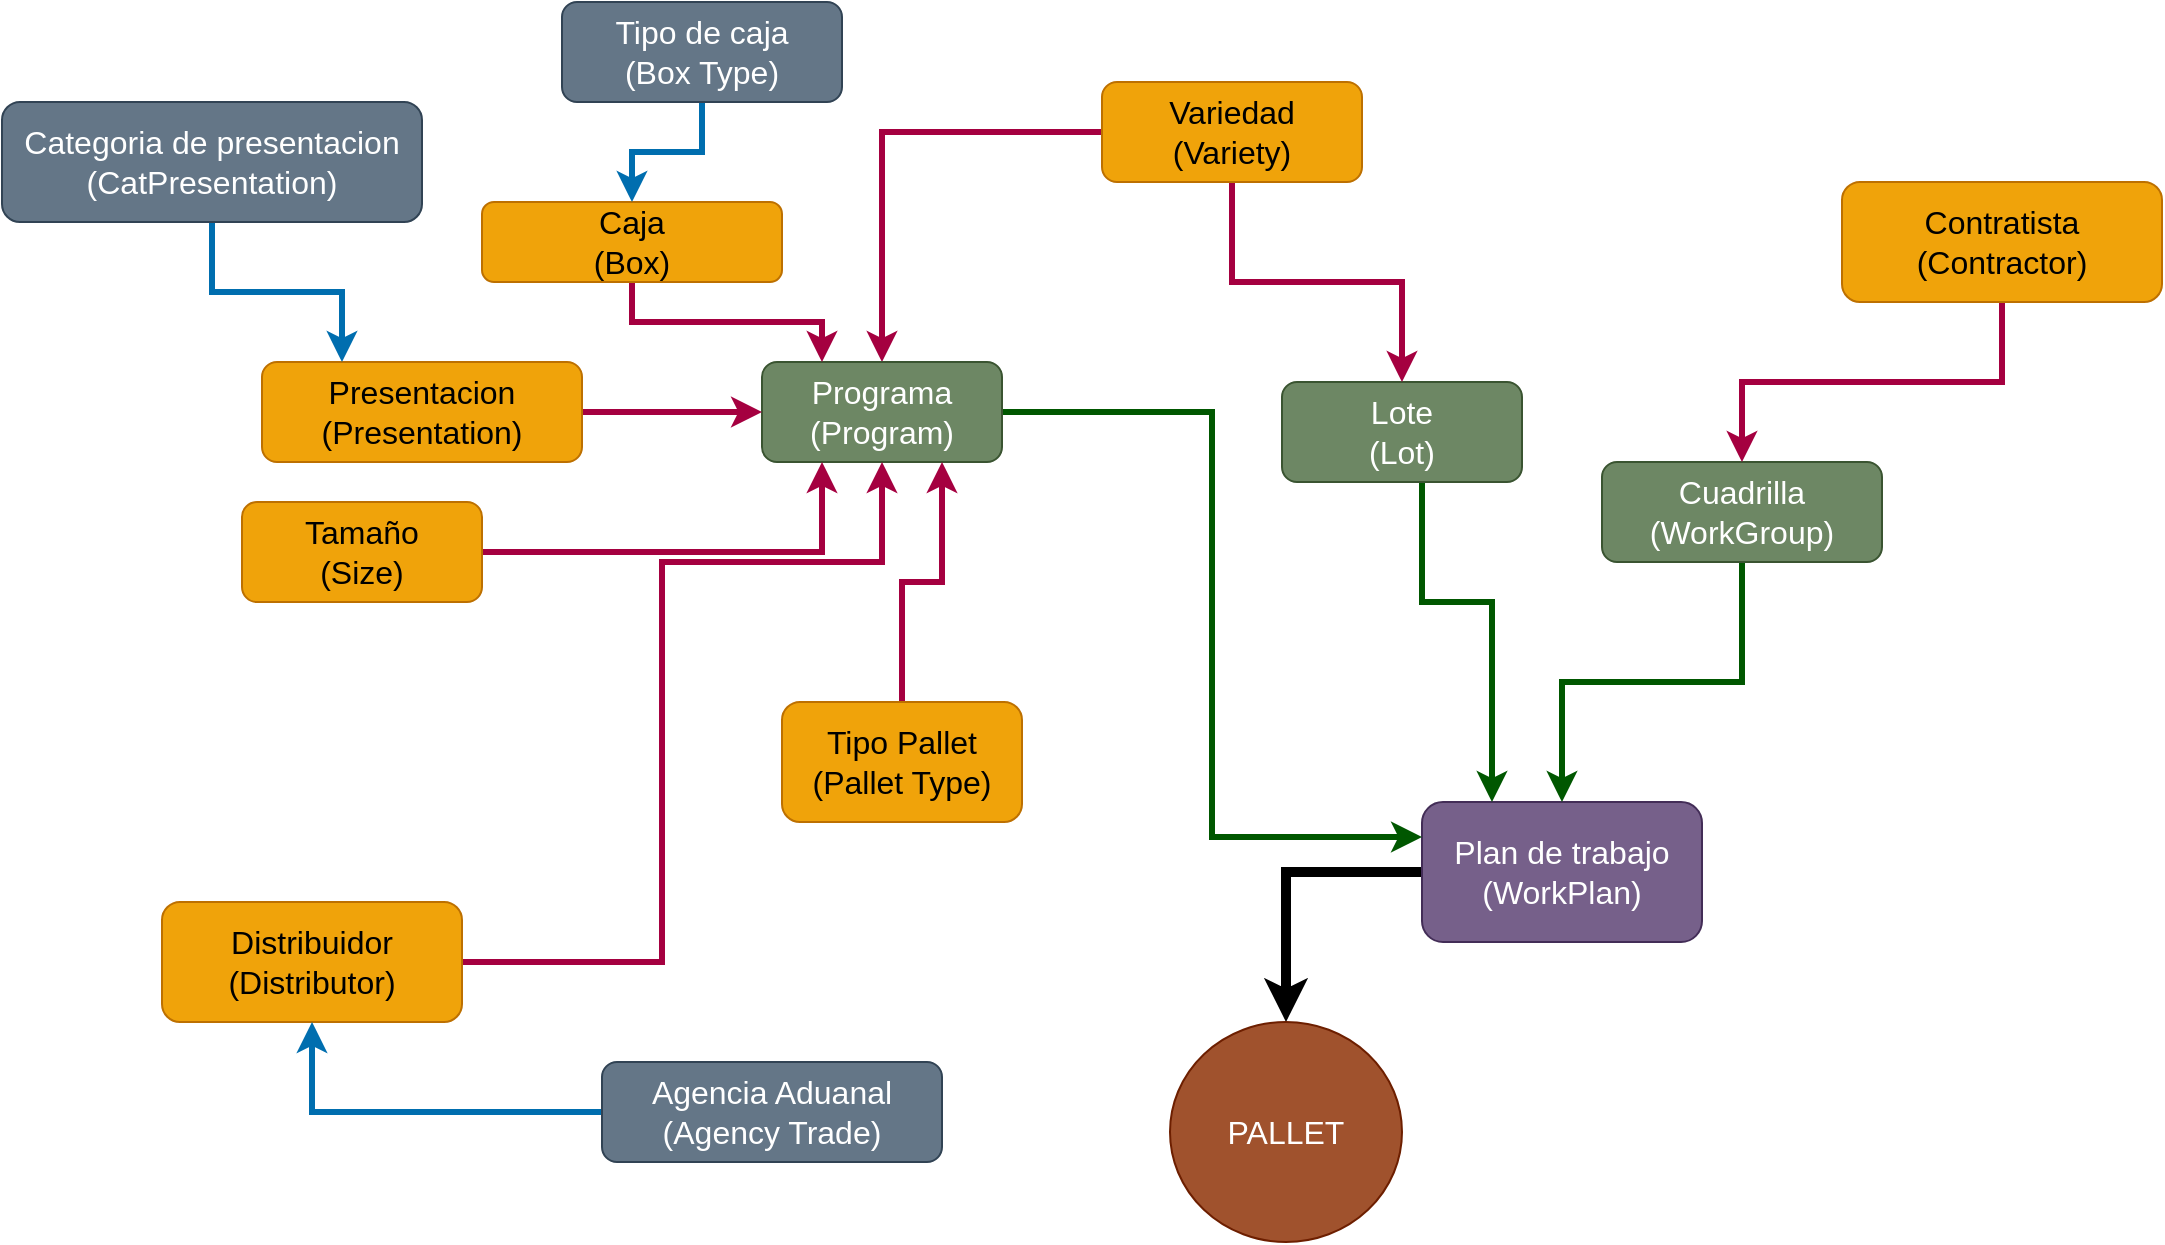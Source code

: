 <mxfile version="21.1.7" type="github">
  <diagram name="Página-1" id="E5eDrzF1vHOTVu4U-9JP">
    <mxGraphModel dx="1500" dy="771" grid="1" gridSize="10" guides="1" tooltips="1" connect="1" arrows="1" fold="1" page="1" pageScale="1" pageWidth="1169" pageHeight="827" math="0" shadow="0">
      <root>
        <mxCell id="0" />
        <mxCell id="1" parent="0" />
        <mxCell id="TqmmsIACruIbI4F4TJP2-14" value="" style="edgeStyle=orthogonalEdgeStyle;rounded=0;orthogonalLoop=1;jettySize=auto;html=1;strokeWidth=5;fontSize=16;" parent="1" source="TqmmsIACruIbI4F4TJP2-1" target="TqmmsIACruIbI4F4TJP2-13" edge="1">
          <mxGeometry relative="1" as="geometry" />
        </mxCell>
        <mxCell id="TqmmsIACruIbI4F4TJP2-1" value="Plan de trabajo (WorkPlan)" style="rounded=1;whiteSpace=wrap;html=1;fillColor=#76608a;fontColor=#ffffff;strokeColor=#432D57;fontSize=16;" parent="1" vertex="1">
          <mxGeometry x="750" y="550" width="140" height="70" as="geometry" />
        </mxCell>
        <mxCell id="TqmmsIACruIbI4F4TJP2-10" style="edgeStyle=orthogonalEdgeStyle;rounded=0;orthogonalLoop=1;jettySize=auto;html=1;fillColor=#008a00;strokeColor=#005700;strokeWidth=3;fontSize=16;" parent="1" source="TqmmsIACruIbI4F4TJP2-3" target="TqmmsIACruIbI4F4TJP2-1" edge="1">
          <mxGeometry relative="1" as="geometry" />
        </mxCell>
        <mxCell id="TqmmsIACruIbI4F4TJP2-3" value="Cuadrilla&lt;br style=&quot;font-size: 16px;&quot;&gt;(WorkGroup)" style="whiteSpace=wrap;html=1;rounded=1;fillColor=#6d8764;fontColor=#ffffff;strokeColor=#3A5431;fontSize=16;" parent="1" vertex="1">
          <mxGeometry x="840" y="380" width="140" height="50" as="geometry" />
        </mxCell>
        <mxCell id="TqmmsIACruIbI4F4TJP2-9" style="edgeStyle=orthogonalEdgeStyle;rounded=0;orthogonalLoop=1;jettySize=auto;html=1;entryX=0.5;entryY=0;entryDx=0;entryDy=0;fillColor=#d80073;strokeColor=#A50040;strokeWidth=3;fontSize=16;" parent="1" source="TqmmsIACruIbI4F4TJP2-5" target="TqmmsIACruIbI4F4TJP2-3" edge="1">
          <mxGeometry relative="1" as="geometry" />
        </mxCell>
        <mxCell id="TqmmsIACruIbI4F4TJP2-5" value="Contratista&lt;br style=&quot;font-size: 16px;&quot;&gt;(Contractor)" style="whiteSpace=wrap;html=1;rounded=1;fillColor=#f0a30a;fontColor=#000000;strokeColor=#BD7000;fontSize=16;" parent="1" vertex="1">
          <mxGeometry x="960" y="240" width="160" height="60" as="geometry" />
        </mxCell>
        <mxCell id="TqmmsIACruIbI4F4TJP2-13" value="PALLET" style="ellipse;whiteSpace=wrap;html=1;rounded=1;fillColor=#a0522d;fontColor=#ffffff;strokeColor=#6D1F00;fontSize=16;" parent="1" vertex="1">
          <mxGeometry x="624" y="660" width="116" height="110" as="geometry" />
        </mxCell>
        <mxCell id="TqmmsIACruIbI4F4TJP2-17" style="edgeStyle=orthogonalEdgeStyle;rounded=0;orthogonalLoop=1;jettySize=auto;html=1;fillColor=#008a00;strokeColor=#005700;strokeWidth=3;fontSize=16;entryX=0.25;entryY=0;entryDx=0;entryDy=0;" parent="1" source="TqmmsIACruIbI4F4TJP2-15" target="TqmmsIACruIbI4F4TJP2-1" edge="1">
          <mxGeometry relative="1" as="geometry">
            <mxPoint x="700" y="460" as="targetPoint" />
            <Array as="points">
              <mxPoint x="750" y="450" />
              <mxPoint x="785" y="450" />
            </Array>
          </mxGeometry>
        </mxCell>
        <mxCell id="TqmmsIACruIbI4F4TJP2-15" value="Lote&lt;br style=&quot;font-size: 16px;&quot;&gt;(Lot)" style="rounded=1;whiteSpace=wrap;html=1;fillColor=#6d8764;fontColor=#ffffff;strokeColor=#3A5431;fontSize=16;" parent="1" vertex="1">
          <mxGeometry x="680" y="340" width="120" height="50" as="geometry" />
        </mxCell>
        <mxCell id="TqmmsIACruIbI4F4TJP2-19" style="edgeStyle=orthogonalEdgeStyle;rounded=0;orthogonalLoop=1;jettySize=auto;html=1;entryX=0.5;entryY=0;entryDx=0;entryDy=0;fillColor=#d80073;strokeColor=#A50040;strokeWidth=3;fontSize=16;" parent="1" source="TqmmsIACruIbI4F4TJP2-18" target="TqmmsIACruIbI4F4TJP2-15" edge="1">
          <mxGeometry relative="1" as="geometry" />
        </mxCell>
        <mxCell id="TqmmsIACruIbI4F4TJP2-21" style="edgeStyle=orthogonalEdgeStyle;rounded=0;orthogonalLoop=1;jettySize=auto;html=1;fillColor=#d80073;strokeColor=#A50040;strokeWidth=3;fontSize=16;" parent="1" source="TqmmsIACruIbI4F4TJP2-18" target="TqmmsIACruIbI4F4TJP2-20" edge="1">
          <mxGeometry relative="1" as="geometry" />
        </mxCell>
        <mxCell id="TqmmsIACruIbI4F4TJP2-18" value="Variedad&lt;br style=&quot;font-size: 16px;&quot;&gt;(Variety)" style="rounded=1;whiteSpace=wrap;html=1;fillColor=#f0a30a;fontColor=#000000;strokeColor=#BD7000;fontSize=16;" parent="1" vertex="1">
          <mxGeometry x="590" y="190" width="130" height="50" as="geometry" />
        </mxCell>
        <mxCell id="TqmmsIACruIbI4F4TJP2-42" style="edgeStyle=orthogonalEdgeStyle;rounded=0;orthogonalLoop=1;jettySize=auto;html=1;entryX=0;entryY=0.25;entryDx=0;entryDy=0;fillColor=#008a00;strokeColor=#005700;strokeWidth=3;fontSize=16;" parent="1" source="TqmmsIACruIbI4F4TJP2-20" target="TqmmsIACruIbI4F4TJP2-1" edge="1">
          <mxGeometry relative="1" as="geometry" />
        </mxCell>
        <mxCell id="TqmmsIACruIbI4F4TJP2-20" value="Programa&lt;br style=&quot;font-size: 16px;&quot;&gt;(Program)" style="rounded=1;whiteSpace=wrap;html=1;fillColor=#6d8764;strokeColor=#3A5431;fontColor=#ffffff;fontSize=16;" parent="1" vertex="1">
          <mxGeometry x="420" y="330" width="120" height="50" as="geometry" />
        </mxCell>
        <mxCell id="TqmmsIACruIbI4F4TJP2-36" style="edgeStyle=orthogonalEdgeStyle;rounded=0;orthogonalLoop=1;jettySize=auto;html=1;entryX=0.25;entryY=0;entryDx=0;entryDy=0;fillColor=#d80073;strokeColor=#A50040;strokeWidth=3;fontSize=16;" parent="1" source="TqmmsIACruIbI4F4TJP2-22" target="TqmmsIACruIbI4F4TJP2-20" edge="1">
          <mxGeometry relative="1" as="geometry" />
        </mxCell>
        <mxCell id="TqmmsIACruIbI4F4TJP2-22" value="Caja&lt;br style=&quot;font-size: 16px;&quot;&gt;(Box)" style="rounded=1;whiteSpace=wrap;html=1;fillColor=#f0a30a;fontColor=#000000;strokeColor=#BD7000;fontSize=16;" parent="1" vertex="1">
          <mxGeometry x="280" y="250" width="150" height="40" as="geometry" />
        </mxCell>
        <mxCell id="TqmmsIACruIbI4F4TJP2-35" style="edgeStyle=orthogonalEdgeStyle;rounded=0;orthogonalLoop=1;jettySize=auto;html=1;fillColor=#d80073;strokeColor=#A50040;strokeWidth=3;fontSize=16;" parent="1" source="TqmmsIACruIbI4F4TJP2-23" target="TqmmsIACruIbI4F4TJP2-20" edge="1">
          <mxGeometry relative="1" as="geometry" />
        </mxCell>
        <mxCell id="TqmmsIACruIbI4F4TJP2-23" value="Presentacion&lt;br style=&quot;font-size: 16px;&quot;&gt;(Presentation)" style="rounded=1;whiteSpace=wrap;html=1;fillColor=#f0a30a;fontColor=#000000;strokeColor=#BD7000;fontSize=16;" parent="1" vertex="1">
          <mxGeometry x="170" y="330" width="160" height="50" as="geometry" />
        </mxCell>
        <mxCell id="TqmmsIACruIbI4F4TJP2-34" style="edgeStyle=orthogonalEdgeStyle;rounded=0;orthogonalLoop=1;jettySize=auto;html=1;entryX=0.25;entryY=1;entryDx=0;entryDy=0;fillColor=#d80073;strokeColor=#A50040;strokeWidth=3;fontSize=16;" parent="1" source="TqmmsIACruIbI4F4TJP2-24" target="TqmmsIACruIbI4F4TJP2-20" edge="1">
          <mxGeometry relative="1" as="geometry" />
        </mxCell>
        <mxCell id="TqmmsIACruIbI4F4TJP2-24" value="Tamaño&lt;br style=&quot;font-size: 16px;&quot;&gt;(Size)" style="rounded=1;whiteSpace=wrap;html=1;fillColor=#f0a30a;fontColor=#000000;strokeColor=#BD7000;fontSize=16;" parent="1" vertex="1">
          <mxGeometry x="160" y="400" width="120" height="50" as="geometry" />
        </mxCell>
        <mxCell id="TqmmsIACruIbI4F4TJP2-29" style="edgeStyle=orthogonalEdgeStyle;rounded=0;orthogonalLoop=1;jettySize=auto;html=1;entryX=0.75;entryY=1;entryDx=0;entryDy=0;fillColor=#d80073;strokeColor=#A50040;strokeWidth=3;fontSize=16;" parent="1" source="TqmmsIACruIbI4F4TJP2-25" target="TqmmsIACruIbI4F4TJP2-20" edge="1">
          <mxGeometry relative="1" as="geometry" />
        </mxCell>
        <mxCell id="TqmmsIACruIbI4F4TJP2-25" value="Tipo Pallet&lt;br style=&quot;font-size: 16px;&quot;&gt;(Pallet Type)" style="rounded=1;whiteSpace=wrap;html=1;fillColor=#f0a30a;fontColor=#000000;strokeColor=#BD7000;fontSize=16;" parent="1" vertex="1">
          <mxGeometry x="430" y="500" width="120" height="60" as="geometry" />
        </mxCell>
        <mxCell id="TqmmsIACruIbI4F4TJP2-32" style="edgeStyle=orthogonalEdgeStyle;rounded=0;orthogonalLoop=1;jettySize=auto;html=1;entryX=0.5;entryY=1;entryDx=0;entryDy=0;fillColor=#d80073;strokeColor=#A50040;strokeWidth=3;fontSize=16;" parent="1" source="TqmmsIACruIbI4F4TJP2-27" target="TqmmsIACruIbI4F4TJP2-20" edge="1">
          <mxGeometry relative="1" as="geometry">
            <Array as="points">
              <mxPoint x="370" y="630" />
              <mxPoint x="370" y="430" />
              <mxPoint x="480" y="430" />
            </Array>
          </mxGeometry>
        </mxCell>
        <mxCell id="TqmmsIACruIbI4F4TJP2-27" value="Distribuidor&lt;br style=&quot;font-size: 16px;&quot;&gt;(Distributor)" style="rounded=1;whiteSpace=wrap;html=1;fillColor=#f0a30a;fontColor=#000000;strokeColor=#BD7000;fontSize=16;" parent="1" vertex="1">
          <mxGeometry x="120" y="600" width="150" height="60" as="geometry" />
        </mxCell>
        <mxCell id="TqmmsIACruIbI4F4TJP2-30" style="edgeStyle=orthogonalEdgeStyle;rounded=0;orthogonalLoop=1;jettySize=auto;html=1;entryX=0.5;entryY=1;entryDx=0;entryDy=0;fillColor=#1ba1e2;strokeColor=#006EAF;strokeWidth=3;fontSize=16;" parent="1" source="TqmmsIACruIbI4F4TJP2-28" target="TqmmsIACruIbI4F4TJP2-27" edge="1">
          <mxGeometry relative="1" as="geometry" />
        </mxCell>
        <mxCell id="TqmmsIACruIbI4F4TJP2-28" value="Agencia Aduanal&lt;br style=&quot;font-size: 16px;&quot;&gt;(Agency Trade)" style="rounded=1;whiteSpace=wrap;html=1;fillColor=#647687;fontColor=#ffffff;strokeColor=#314354;fontSize=16;" parent="1" vertex="1">
          <mxGeometry x="340" y="680" width="170" height="50" as="geometry" />
        </mxCell>
        <mxCell id="TqmmsIACruIbI4F4TJP2-38" style="edgeStyle=orthogonalEdgeStyle;rounded=0;orthogonalLoop=1;jettySize=auto;html=1;fillColor=#1ba1e2;strokeColor=#006EAF;strokeWidth=3;fontSize=16;" parent="1" source="TqmmsIACruIbI4F4TJP2-37" target="TqmmsIACruIbI4F4TJP2-22" edge="1">
          <mxGeometry relative="1" as="geometry" />
        </mxCell>
        <mxCell id="TqmmsIACruIbI4F4TJP2-37" value="Tipo de caja&lt;br style=&quot;font-size: 16px;&quot;&gt;(Box Type)" style="rounded=1;whiteSpace=wrap;html=1;fillColor=#647687;fontColor=#ffffff;strokeColor=#314354;fontSize=16;" parent="1" vertex="1">
          <mxGeometry x="320" y="150" width="140" height="50" as="geometry" />
        </mxCell>
        <mxCell id="TqmmsIACruIbI4F4TJP2-41" style="edgeStyle=orthogonalEdgeStyle;rounded=0;orthogonalLoop=1;jettySize=auto;html=1;entryX=0.25;entryY=0;entryDx=0;entryDy=0;fillColor=#1ba1e2;strokeColor=#006EAF;strokeWidth=3;fontSize=16;" parent="1" source="TqmmsIACruIbI4F4TJP2-39" target="TqmmsIACruIbI4F4TJP2-23" edge="1">
          <mxGeometry relative="1" as="geometry" />
        </mxCell>
        <mxCell id="TqmmsIACruIbI4F4TJP2-39" value="Categoria de presentacion&lt;br style=&quot;font-size: 16px;&quot;&gt;(CatPresentation)" style="rounded=1;whiteSpace=wrap;html=1;fillColor=#647687;fontColor=#ffffff;strokeColor=#314354;fontSize=16;" parent="1" vertex="1">
          <mxGeometry x="40" y="200" width="210" height="60" as="geometry" />
        </mxCell>
      </root>
    </mxGraphModel>
  </diagram>
</mxfile>

